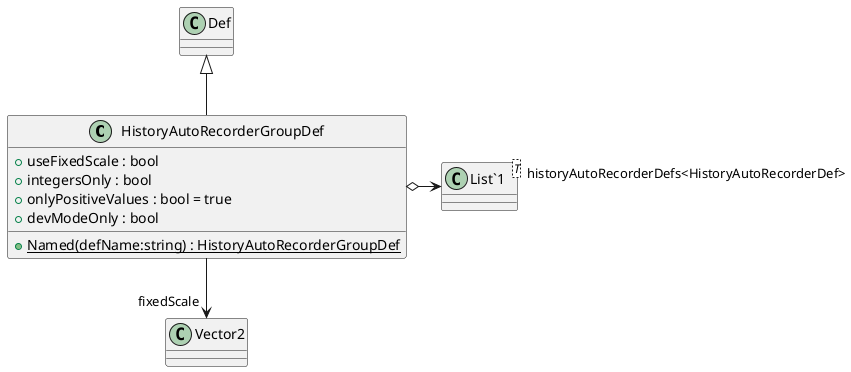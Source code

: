 @startuml
class HistoryAutoRecorderGroupDef {
    + useFixedScale : bool
    + integersOnly : bool
    + onlyPositiveValues : bool = true
    + devModeOnly : bool
    + {static} Named(defName:string) : HistoryAutoRecorderGroupDef
}
class "List`1"<T> {
}
Def <|-- HistoryAutoRecorderGroupDef
HistoryAutoRecorderGroupDef --> "fixedScale" Vector2
HistoryAutoRecorderGroupDef o-> "historyAutoRecorderDefs<HistoryAutoRecorderDef>" "List`1"
@enduml

